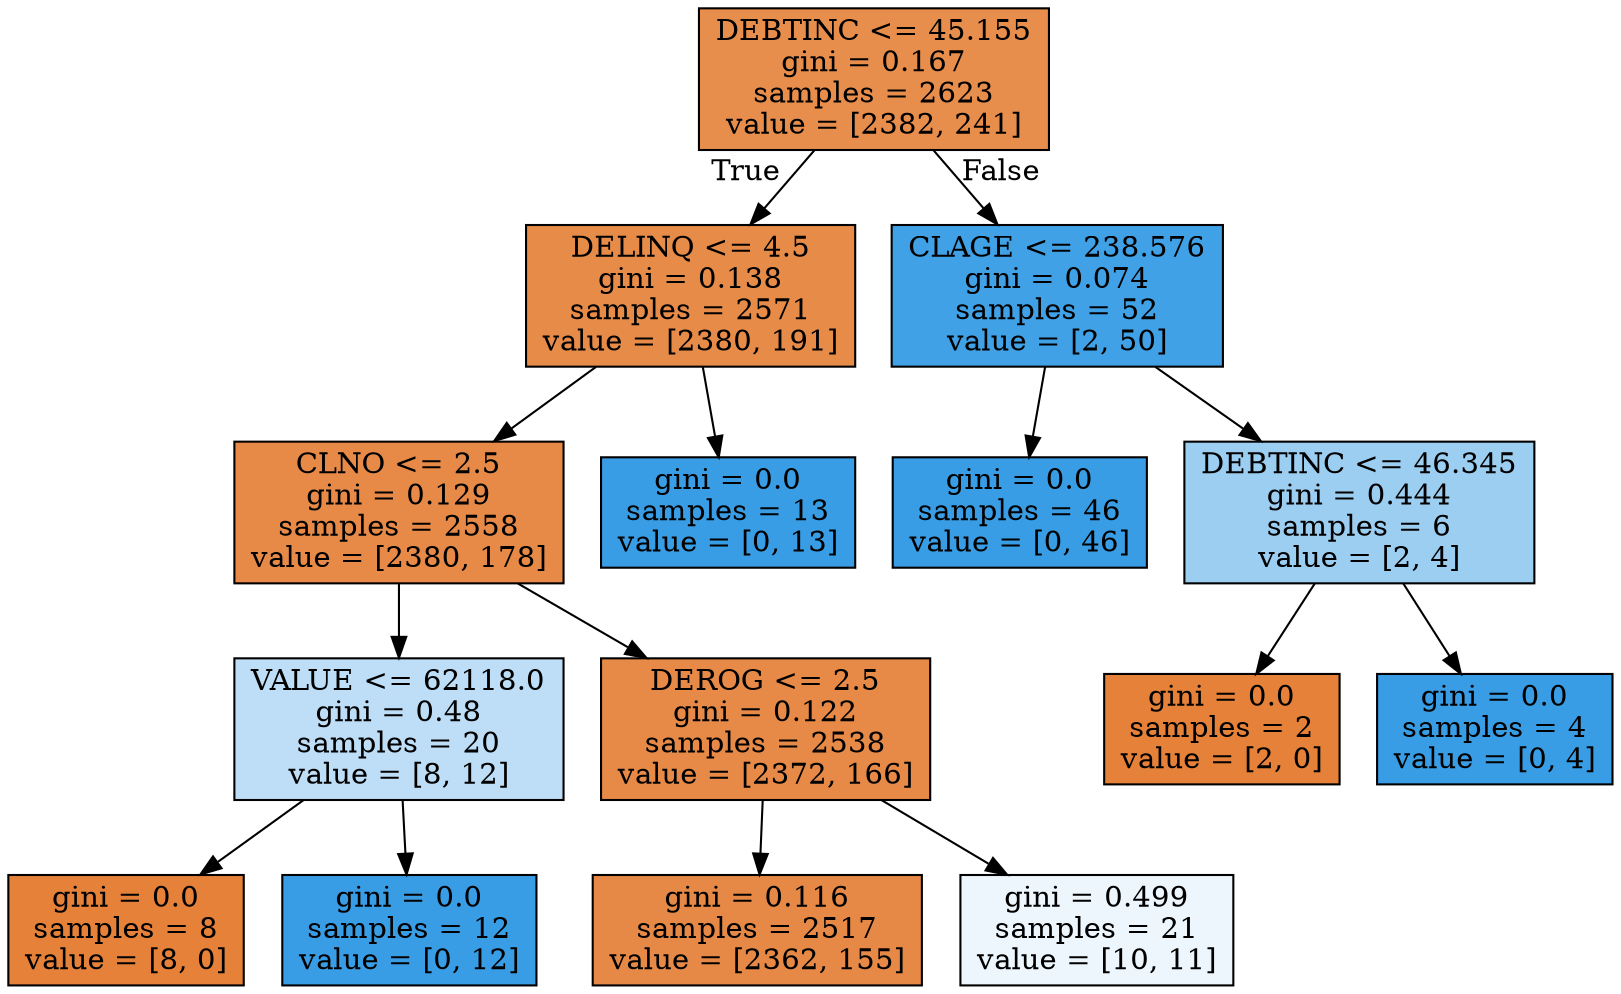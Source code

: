digraph Tree {
node [shape=box, style="filled", color="black"] ;
0 [label="DEBTINC <= 45.155\ngini = 0.167\nsamples = 2623\nvalue = [2382, 241]", fillcolor="#e88e4d"] ;
1 [label="DELINQ <= 4.5\ngini = 0.138\nsamples = 2571\nvalue = [2380, 191]", fillcolor="#e78b49"] ;
0 -> 1 [labeldistance=2.5, labelangle=45, headlabel="True"] ;
2 [label="CLNO <= 2.5\ngini = 0.129\nsamples = 2558\nvalue = [2380, 178]", fillcolor="#e78a48"] ;
1 -> 2 ;
3 [label="VALUE <= 62118.0\ngini = 0.48\nsamples = 20\nvalue = [8, 12]", fillcolor="#bddef6"] ;
2 -> 3 ;
4 [label="gini = 0.0\nsamples = 8\nvalue = [8, 0]", fillcolor="#e58139"] ;
3 -> 4 ;
5 [label="gini = 0.0\nsamples = 12\nvalue = [0, 12]", fillcolor="#399de5"] ;
3 -> 5 ;
6 [label="DEROG <= 2.5\ngini = 0.122\nsamples = 2538\nvalue = [2372, 166]", fillcolor="#e78a47"] ;
2 -> 6 ;
7 [label="gini = 0.116\nsamples = 2517\nvalue = [2362, 155]", fillcolor="#e78946"] ;
6 -> 7 ;
8 [label="gini = 0.499\nsamples = 21\nvalue = [10, 11]", fillcolor="#edf6fd"] ;
6 -> 8 ;
9 [label="gini = 0.0\nsamples = 13\nvalue = [0, 13]", fillcolor="#399de5"] ;
1 -> 9 ;
10 [label="CLAGE <= 238.576\ngini = 0.074\nsamples = 52\nvalue = [2, 50]", fillcolor="#41a1e6"] ;
0 -> 10 [labeldistance=2.5, labelangle=-45, headlabel="False"] ;
11 [label="gini = 0.0\nsamples = 46\nvalue = [0, 46]", fillcolor="#399de5"] ;
10 -> 11 ;
12 [label="DEBTINC <= 46.345\ngini = 0.444\nsamples = 6\nvalue = [2, 4]", fillcolor="#9ccef2"] ;
10 -> 12 ;
13 [label="gini = 0.0\nsamples = 2\nvalue = [2, 0]", fillcolor="#e58139"] ;
12 -> 13 ;
14 [label="gini = 0.0\nsamples = 4\nvalue = [0, 4]", fillcolor="#399de5"] ;
12 -> 14 ;
}